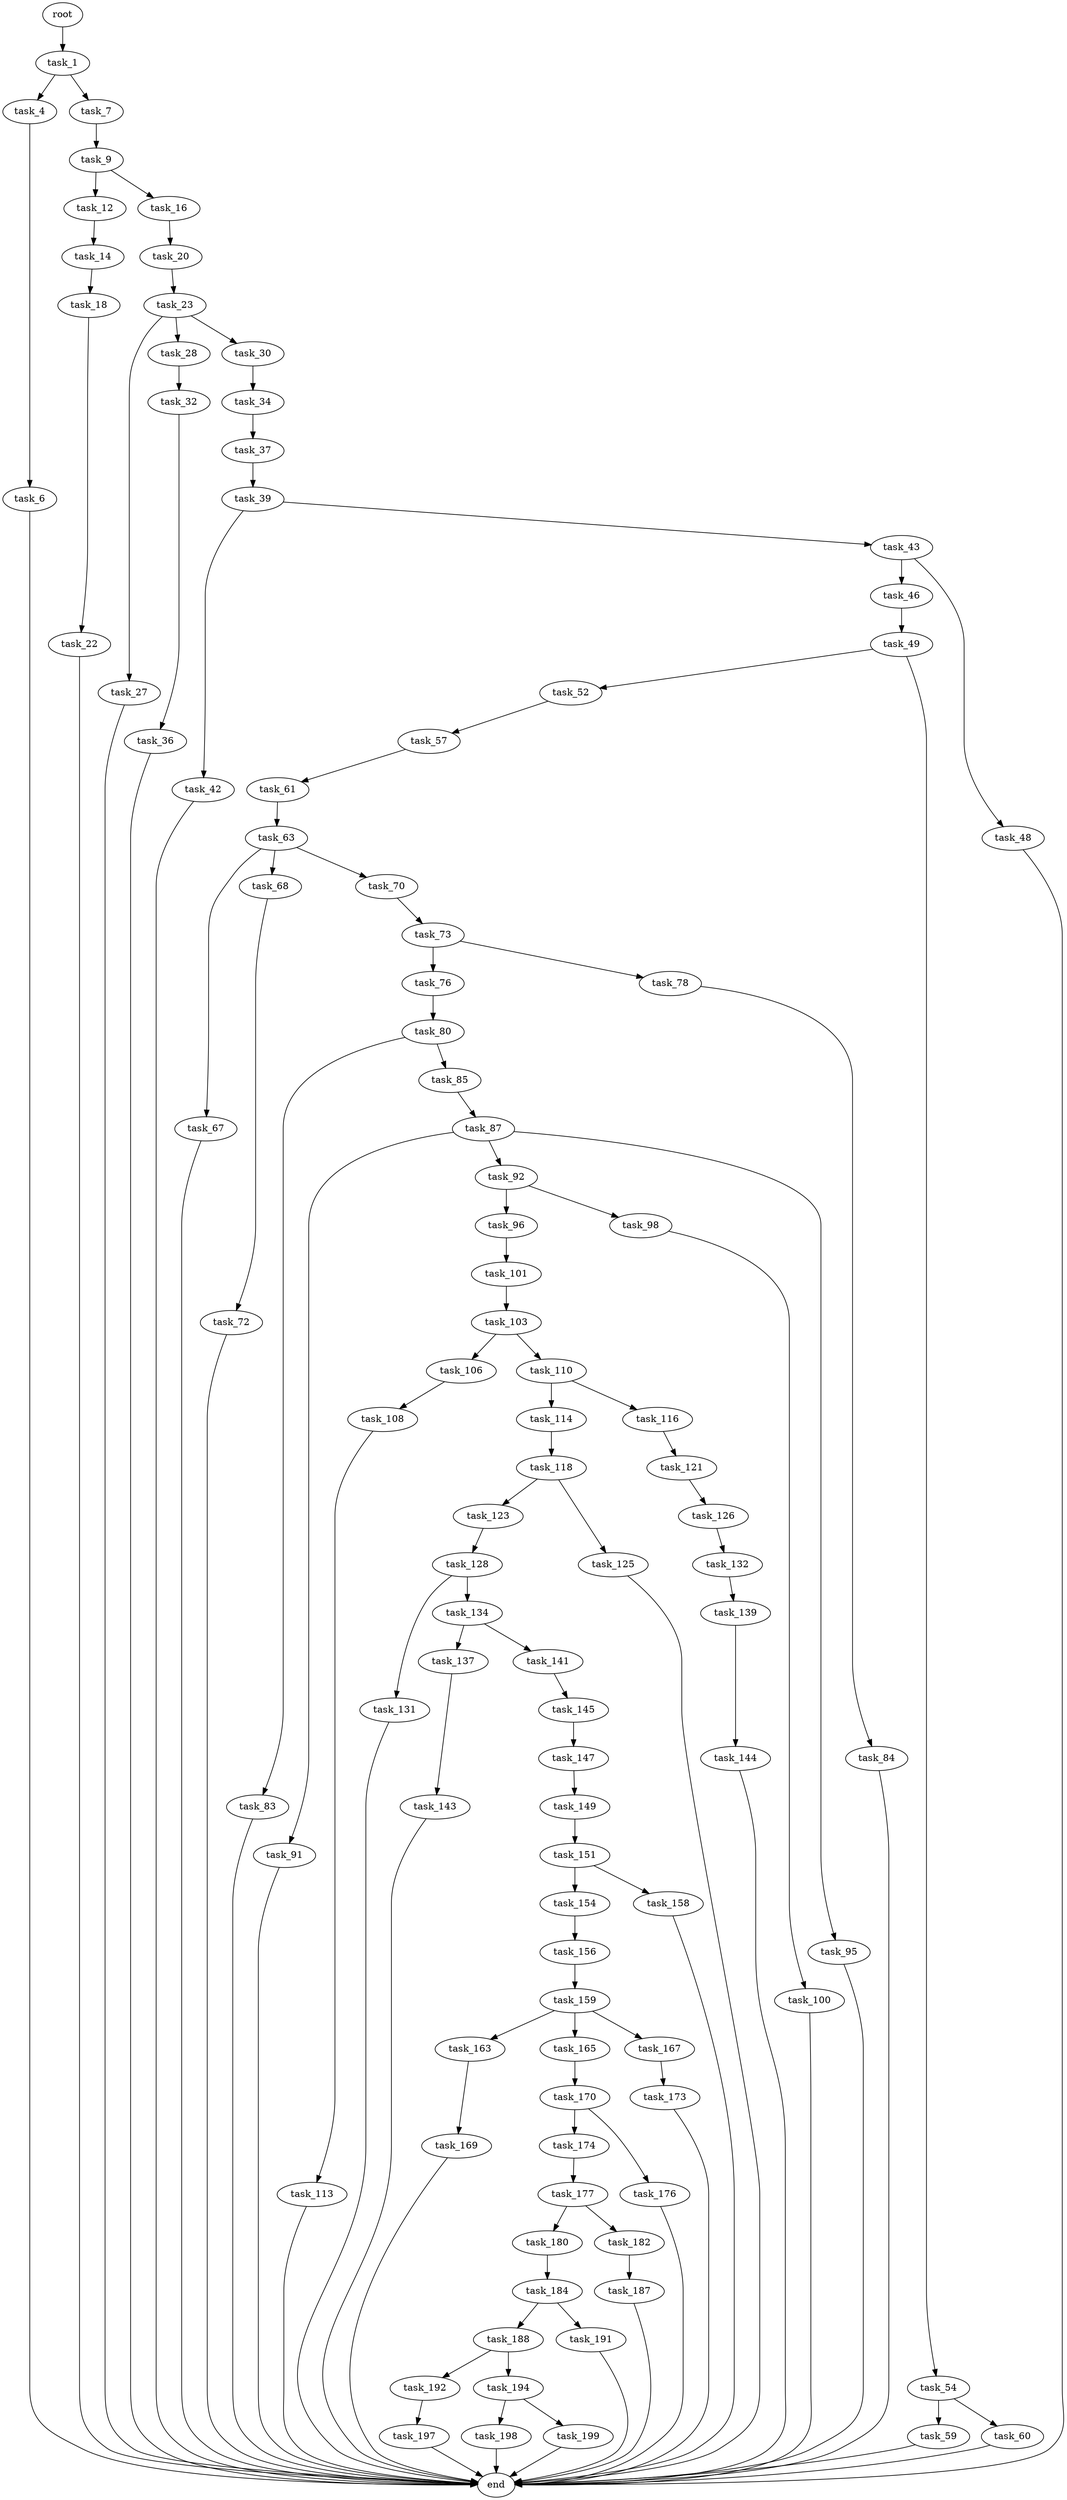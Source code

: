 digraph G {
  root [size="0.000000"];
  task_1 [size="74666337727.000000"];
  task_4 [size="549755813888.000000"];
  task_7 [size="9167290493.000000"];
  task_6 [size="8589934592.000000"];
  end [size="0.000000"];
  task_9 [size="4129195558.000000"];
  task_12 [size="29725658240.000000"];
  task_16 [size="1073741824000.000000"];
  task_14 [size="91559884069.000000"];
  task_18 [size="73571990796.000000"];
  task_20 [size="12716066488.000000"];
  task_22 [size="549755813888.000000"];
  task_23 [size="1073741824000.000000"];
  task_27 [size="9024512964.000000"];
  task_28 [size="549755813888.000000"];
  task_30 [size="945129336111.000000"];
  task_32 [size="231928233984.000000"];
  task_34 [size="68719476736.000000"];
  task_36 [size="261283114107.000000"];
  task_37 [size="68719476736.000000"];
  task_39 [size="396649248174.000000"];
  task_42 [size="368293445632.000000"];
  task_43 [size="29058282691.000000"];
  task_46 [size="782757789696.000000"];
  task_48 [size="8815588585.000000"];
  task_49 [size="1037723824088.000000"];
  task_52 [size="111101591407.000000"];
  task_54 [size="231928233984.000000"];
  task_57 [size="368293445632.000000"];
  task_59 [size="11194859980.000000"];
  task_60 [size="20932306574.000000"];
  task_61 [size="3602341818.000000"];
  task_63 [size="782757789696.000000"];
  task_67 [size="1073741824000.000000"];
  task_68 [size="231928233984.000000"];
  task_70 [size="16821936136.000000"];
  task_72 [size="782757789696.000000"];
  task_73 [size="428205464412.000000"];
  task_76 [size="45099860484.000000"];
  task_78 [size="453895088196.000000"];
  task_80 [size="782757789696.000000"];
  task_84 [size="34766488686.000000"];
  task_83 [size="2925819584.000000"];
  task_85 [size="20158558636.000000"];
  task_87 [size="253592462668.000000"];
  task_91 [size="782757789696.000000"];
  task_92 [size="32153556278.000000"];
  task_95 [size="32868078694.000000"];
  task_96 [size="37007863861.000000"];
  task_98 [size="4820583522.000000"];
  task_101 [size="549755813888.000000"];
  task_100 [size="231928233984.000000"];
  task_103 [size="8589934592.000000"];
  task_106 [size="458946078968.000000"];
  task_110 [size="782757789696.000000"];
  task_108 [size="1957976613.000000"];
  task_113 [size="8426070452.000000"];
  task_114 [size="549755813888.000000"];
  task_116 [size="231928233984.000000"];
  task_118 [size="2636480722.000000"];
  task_121 [size="4798375340.000000"];
  task_123 [size="1083508232790.000000"];
  task_125 [size="66853862261.000000"];
  task_126 [size="4363047914.000000"];
  task_128 [size="6518747709.000000"];
  task_132 [size="1086742552.000000"];
  task_131 [size="782757789696.000000"];
  task_134 [size="30708785292.000000"];
  task_139 [size="8589934592.000000"];
  task_137 [size="560695394753.000000"];
  task_141 [size="24607086788.000000"];
  task_143 [size="1429508154.000000"];
  task_144 [size="8589934592.000000"];
  task_145 [size="756303004288.000000"];
  task_147 [size="3321321731.000000"];
  task_149 [size="750231508.000000"];
  task_151 [size="68719476736.000000"];
  task_154 [size="368293445632.000000"];
  task_158 [size="76554564562.000000"];
  task_156 [size="952970060726.000000"];
  task_159 [size="62200095744.000000"];
  task_163 [size="127940210293.000000"];
  task_165 [size="18177076160.000000"];
  task_167 [size="6410855705.000000"];
  task_169 [size="13909361285.000000"];
  task_170 [size="11141428171.000000"];
  task_173 [size="627803182815.000000"];
  task_174 [size="237792209179.000000"];
  task_176 [size="106542590332.000000"];
  task_177 [size="231928233984.000000"];
  task_180 [size="192705687996.000000"];
  task_182 [size="46951192427.000000"];
  task_184 [size="28991029248.000000"];
  task_187 [size="87888555048.000000"];
  task_188 [size="725014873596.000000"];
  task_191 [size="708785165129.000000"];
  task_192 [size="401453629.000000"];
  task_194 [size="3804275013.000000"];
  task_197 [size="549755813888.000000"];
  task_198 [size="356305437228.000000"];
  task_199 [size="33222744406.000000"];

  root -> task_1 [size="1.000000"];
  task_1 -> task_4 [size="75497472.000000"];
  task_1 -> task_7 [size="75497472.000000"];
  task_4 -> task_6 [size="536870912.000000"];
  task_7 -> task_9 [size="209715200.000000"];
  task_6 -> end [size="1.000000"];
  task_9 -> task_12 [size="75497472.000000"];
  task_9 -> task_16 [size="75497472.000000"];
  task_12 -> task_14 [size="679477248.000000"];
  task_16 -> task_20 [size="838860800.000000"];
  task_14 -> task_18 [size="301989888.000000"];
  task_18 -> task_22 [size="134217728.000000"];
  task_20 -> task_23 [size="209715200.000000"];
  task_22 -> end [size="1.000000"];
  task_23 -> task_27 [size="838860800.000000"];
  task_23 -> task_28 [size="838860800.000000"];
  task_23 -> task_30 [size="838860800.000000"];
  task_27 -> end [size="1.000000"];
  task_28 -> task_32 [size="536870912.000000"];
  task_30 -> task_34 [size="679477248.000000"];
  task_32 -> task_36 [size="301989888.000000"];
  task_34 -> task_37 [size="134217728.000000"];
  task_36 -> end [size="1.000000"];
  task_37 -> task_39 [size="134217728.000000"];
  task_39 -> task_42 [size="411041792.000000"];
  task_39 -> task_43 [size="411041792.000000"];
  task_42 -> end [size="1.000000"];
  task_43 -> task_46 [size="679477248.000000"];
  task_43 -> task_48 [size="679477248.000000"];
  task_46 -> task_49 [size="679477248.000000"];
  task_48 -> end [size="1.000000"];
  task_49 -> task_52 [size="679477248.000000"];
  task_49 -> task_54 [size="679477248.000000"];
  task_52 -> task_57 [size="301989888.000000"];
  task_54 -> task_59 [size="301989888.000000"];
  task_54 -> task_60 [size="301989888.000000"];
  task_57 -> task_61 [size="411041792.000000"];
  task_59 -> end [size="1.000000"];
  task_60 -> end [size="1.000000"];
  task_61 -> task_63 [size="134217728.000000"];
  task_63 -> task_67 [size="679477248.000000"];
  task_63 -> task_68 [size="679477248.000000"];
  task_63 -> task_70 [size="679477248.000000"];
  task_67 -> end [size="1.000000"];
  task_68 -> task_72 [size="301989888.000000"];
  task_70 -> task_73 [size="33554432.000000"];
  task_72 -> end [size="1.000000"];
  task_73 -> task_76 [size="301989888.000000"];
  task_73 -> task_78 [size="301989888.000000"];
  task_76 -> task_80 [size="33554432.000000"];
  task_78 -> task_84 [size="411041792.000000"];
  task_80 -> task_83 [size="679477248.000000"];
  task_80 -> task_85 [size="679477248.000000"];
  task_84 -> end [size="1.000000"];
  task_83 -> end [size="1.000000"];
  task_85 -> task_87 [size="411041792.000000"];
  task_87 -> task_91 [size="679477248.000000"];
  task_87 -> task_92 [size="679477248.000000"];
  task_87 -> task_95 [size="679477248.000000"];
  task_91 -> end [size="1.000000"];
  task_92 -> task_96 [size="536870912.000000"];
  task_92 -> task_98 [size="536870912.000000"];
  task_95 -> end [size="1.000000"];
  task_96 -> task_101 [size="679477248.000000"];
  task_98 -> task_100 [size="75497472.000000"];
  task_101 -> task_103 [size="536870912.000000"];
  task_100 -> end [size="1.000000"];
  task_103 -> task_106 [size="33554432.000000"];
  task_103 -> task_110 [size="33554432.000000"];
  task_106 -> task_108 [size="536870912.000000"];
  task_110 -> task_114 [size="679477248.000000"];
  task_110 -> task_116 [size="679477248.000000"];
  task_108 -> task_113 [size="75497472.000000"];
  task_113 -> end [size="1.000000"];
  task_114 -> task_118 [size="536870912.000000"];
  task_116 -> task_121 [size="301989888.000000"];
  task_118 -> task_123 [size="134217728.000000"];
  task_118 -> task_125 [size="134217728.000000"];
  task_121 -> task_126 [size="411041792.000000"];
  task_123 -> task_128 [size="838860800.000000"];
  task_125 -> end [size="1.000000"];
  task_126 -> task_132 [size="301989888.000000"];
  task_128 -> task_131 [size="679477248.000000"];
  task_128 -> task_134 [size="679477248.000000"];
  task_132 -> task_139 [size="33554432.000000"];
  task_131 -> end [size="1.000000"];
  task_134 -> task_137 [size="134217728.000000"];
  task_134 -> task_141 [size="134217728.000000"];
  task_139 -> task_144 [size="33554432.000000"];
  task_137 -> task_143 [size="411041792.000000"];
  task_141 -> task_145 [size="536870912.000000"];
  task_143 -> end [size="1.000000"];
  task_144 -> end [size="1.000000"];
  task_145 -> task_147 [size="536870912.000000"];
  task_147 -> task_149 [size="209715200.000000"];
  task_149 -> task_151 [size="33554432.000000"];
  task_151 -> task_154 [size="134217728.000000"];
  task_151 -> task_158 [size="134217728.000000"];
  task_154 -> task_156 [size="411041792.000000"];
  task_158 -> end [size="1.000000"];
  task_156 -> task_159 [size="838860800.000000"];
  task_159 -> task_163 [size="134217728.000000"];
  task_159 -> task_165 [size="134217728.000000"];
  task_159 -> task_167 [size="134217728.000000"];
  task_163 -> task_169 [size="209715200.000000"];
  task_165 -> task_170 [size="301989888.000000"];
  task_167 -> task_173 [size="411041792.000000"];
  task_169 -> end [size="1.000000"];
  task_170 -> task_174 [size="679477248.000000"];
  task_170 -> task_176 [size="679477248.000000"];
  task_173 -> end [size="1.000000"];
  task_174 -> task_177 [size="838860800.000000"];
  task_176 -> end [size="1.000000"];
  task_177 -> task_180 [size="301989888.000000"];
  task_177 -> task_182 [size="301989888.000000"];
  task_180 -> task_184 [size="134217728.000000"];
  task_182 -> task_187 [size="75497472.000000"];
  task_184 -> task_188 [size="75497472.000000"];
  task_184 -> task_191 [size="75497472.000000"];
  task_187 -> end [size="1.000000"];
  task_188 -> task_192 [size="536870912.000000"];
  task_188 -> task_194 [size="536870912.000000"];
  task_191 -> end [size="1.000000"];
  task_192 -> task_197 [size="33554432.000000"];
  task_194 -> task_198 [size="75497472.000000"];
  task_194 -> task_199 [size="75497472.000000"];
  task_197 -> end [size="1.000000"];
  task_198 -> end [size="1.000000"];
  task_199 -> end [size="1.000000"];
}
